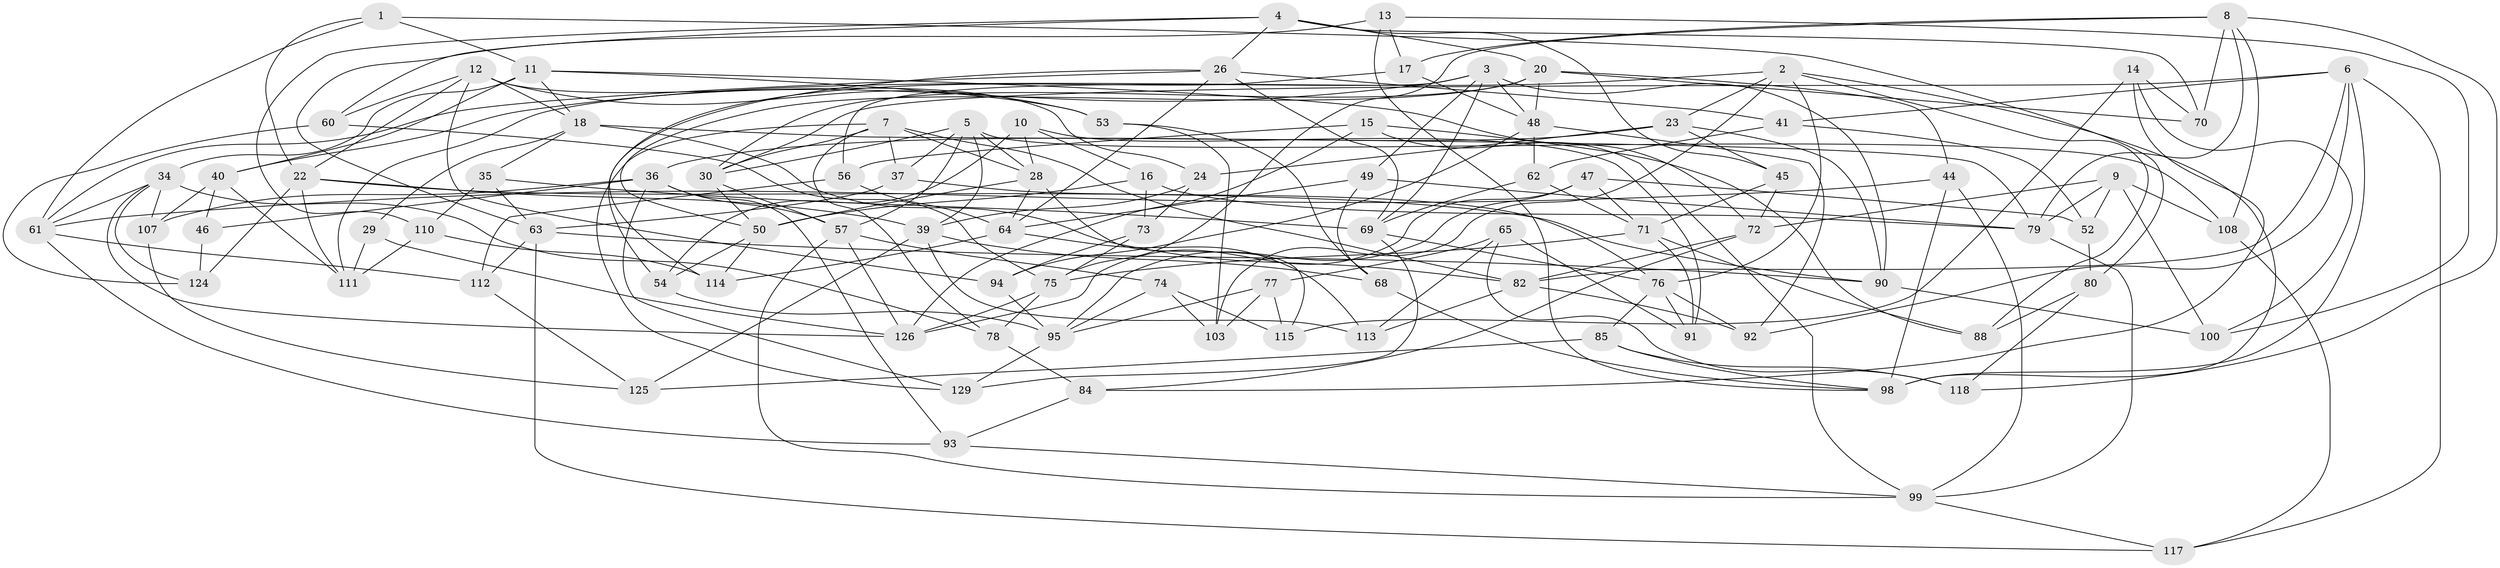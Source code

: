 // original degree distribution, {4: 1.0}
// Generated by graph-tools (version 1.1) at 2025/11/02/27/25 16:11:50]
// undirected, 92 vertices, 220 edges
graph export_dot {
graph [start="1"]
  node [color=gray90,style=filled];
  1;
  2 [super="+122"];
  3 [super="+96"];
  4 [super="+31"];
  5 [super="+25"];
  6 [super="+58"];
  7 [super="+38"];
  8 [super="+33"];
  9 [super="+87"];
  10;
  11 [super="+19"];
  12 [super="+101"];
  13;
  14;
  15;
  16;
  17;
  18 [super="+21"];
  20 [super="+42"];
  22 [super="+55"];
  23 [super="+27"];
  24;
  26 [super="+32"];
  28 [super="+59"];
  29;
  30 [super="+43"];
  34 [super="+127"];
  35;
  36 [super="+97"];
  37;
  39 [super="+89"];
  40 [super="+67"];
  41;
  44;
  45;
  46;
  47;
  48 [super="+83"];
  49;
  50 [super="+51"];
  52;
  53;
  54;
  56;
  57 [super="+102"];
  60;
  61 [super="+86"];
  62;
  63 [super="+109"];
  64 [super="+66"];
  65;
  68;
  69 [super="+81"];
  70;
  71 [super="+105"];
  72 [super="+116"];
  73;
  74;
  75 [super="+120"];
  76 [super="+130"];
  77;
  78;
  79 [super="+119"];
  80;
  82 [super="+106"];
  84;
  85;
  88;
  90 [super="+104"];
  91;
  92;
  93;
  94;
  95 [super="+132"];
  98 [super="+121"];
  99 [super="+123"];
  100;
  103;
  107;
  108;
  110;
  111 [super="+131"];
  112;
  113;
  114;
  115;
  117;
  118;
  124;
  125;
  126 [super="+128"];
  129;
  1 -- 22;
  1 -- 61;
  1 -- 80;
  1 -- 11;
  2 -- 103;
  2 -- 23;
  2 -- 111;
  2 -- 88;
  2 -- 76;
  2 -- 98;
  3 -- 49;
  3 -- 40;
  3 -- 48;
  3 -- 56;
  3 -- 90;
  3 -- 69;
  4 -- 110;
  4 -- 45;
  4 -- 70;
  4 -- 26;
  4 -- 20;
  4 -- 60;
  5 -- 108;
  5 -- 39;
  5 -- 37;
  5 -- 28;
  5 -- 57;
  5 -- 30;
  6 -- 41;
  6 -- 30;
  6 -- 98;
  6 -- 82;
  6 -- 92;
  6 -- 117;
  7 -- 30;
  7 -- 82;
  7 -- 28;
  7 -- 129;
  7 -- 37;
  7 -- 78;
  8 -- 17;
  8 -- 70;
  8 -- 118;
  8 -- 75;
  8 -- 108;
  8 -- 79;
  9 -- 52;
  9 -- 72 [weight=2];
  9 -- 108;
  9 -- 100;
  9 -- 79;
  10 -- 91;
  10 -- 28;
  10 -- 54;
  10 -- 16;
  11 -- 72;
  11 -- 53;
  11 -- 40;
  11 -- 18;
  11 -- 34;
  12 -- 53;
  12 -- 24;
  12 -- 94;
  12 -- 60;
  12 -- 22;
  12 -- 18;
  13 -- 17;
  13 -- 63;
  13 -- 98;
  13 -- 100;
  14 -- 84;
  14 -- 100;
  14 -- 70;
  14 -- 115;
  15 -- 56;
  15 -- 88;
  15 -- 99;
  15 -- 126;
  16 -- 73;
  16 -- 50;
  16 -- 79;
  17 -- 54;
  17 -- 48;
  18 -- 79;
  18 -- 35;
  18 -- 29;
  18 -- 82;
  20 -- 70;
  20 -- 44;
  20 -- 48;
  20 -- 50;
  20 -- 30;
  22 -- 124;
  22 -- 111;
  22 -- 39;
  22 -- 90;
  23 -- 90 [weight=2];
  23 -- 45;
  23 -- 24;
  23 -- 36;
  24 -- 73;
  24 -- 39;
  26 -- 41;
  26 -- 69;
  26 -- 114;
  26 -- 61;
  26 -- 64;
  28 -- 64;
  28 -- 115;
  28 -- 50;
  29 -- 126;
  29 -- 111 [weight=2];
  30 -- 57;
  30 -- 50;
  34 -- 107;
  34 -- 124;
  34 -- 61;
  34 -- 78;
  34 -- 126;
  35 -- 69;
  35 -- 110;
  35 -- 63;
  36 -- 93;
  36 -- 107;
  36 -- 46;
  36 -- 57;
  36 -- 129;
  37 -- 76;
  37 -- 63;
  39 -- 125;
  39 -- 113;
  39 -- 68;
  40 -- 107;
  40 -- 46 [weight=2];
  40 -- 111;
  41 -- 52;
  41 -- 62;
  44 -- 61;
  44 -- 98;
  44 -- 99;
  45 -- 72;
  45 -- 71;
  46 -- 124;
  47 -- 52;
  47 -- 71;
  47 -- 95;
  47 -- 126;
  48 -- 62;
  48 -- 94;
  48 -- 92;
  49 -- 68;
  49 -- 79;
  49 -- 64;
  50 -- 54;
  50 -- 114;
  52 -- 80;
  53 -- 103;
  53 -- 68;
  54 -- 95;
  56 -- 64;
  56 -- 112;
  57 -- 126;
  57 -- 74;
  57 -- 99;
  60 -- 124;
  60 -- 75;
  61 -- 112;
  61 -- 93;
  62 -- 71;
  62 -- 69;
  63 -- 117;
  63 -- 112;
  63 -- 90;
  64 -- 113;
  64 -- 114;
  65 -- 91;
  65 -- 77;
  65 -- 118;
  65 -- 113;
  68 -- 98;
  69 -- 76;
  69 -- 129;
  71 -- 91;
  71 -- 88;
  71 -- 75;
  72 -- 82;
  72 -- 84;
  73 -- 94;
  73 -- 75;
  74 -- 115;
  74 -- 103;
  74 -- 95;
  75 -- 126;
  75 -- 78;
  76 -- 85;
  76 -- 91;
  76 -- 92;
  77 -- 115;
  77 -- 103;
  77 -- 95;
  78 -- 84;
  79 -- 99;
  80 -- 118;
  80 -- 88;
  82 -- 113;
  82 -- 92;
  84 -- 93;
  85 -- 125;
  85 -- 118;
  85 -- 98;
  90 -- 100;
  93 -- 99;
  94 -- 95;
  95 -- 129;
  99 -- 117;
  107 -- 125;
  108 -- 117;
  110 -- 114;
  110 -- 111;
  112 -- 125;
}
